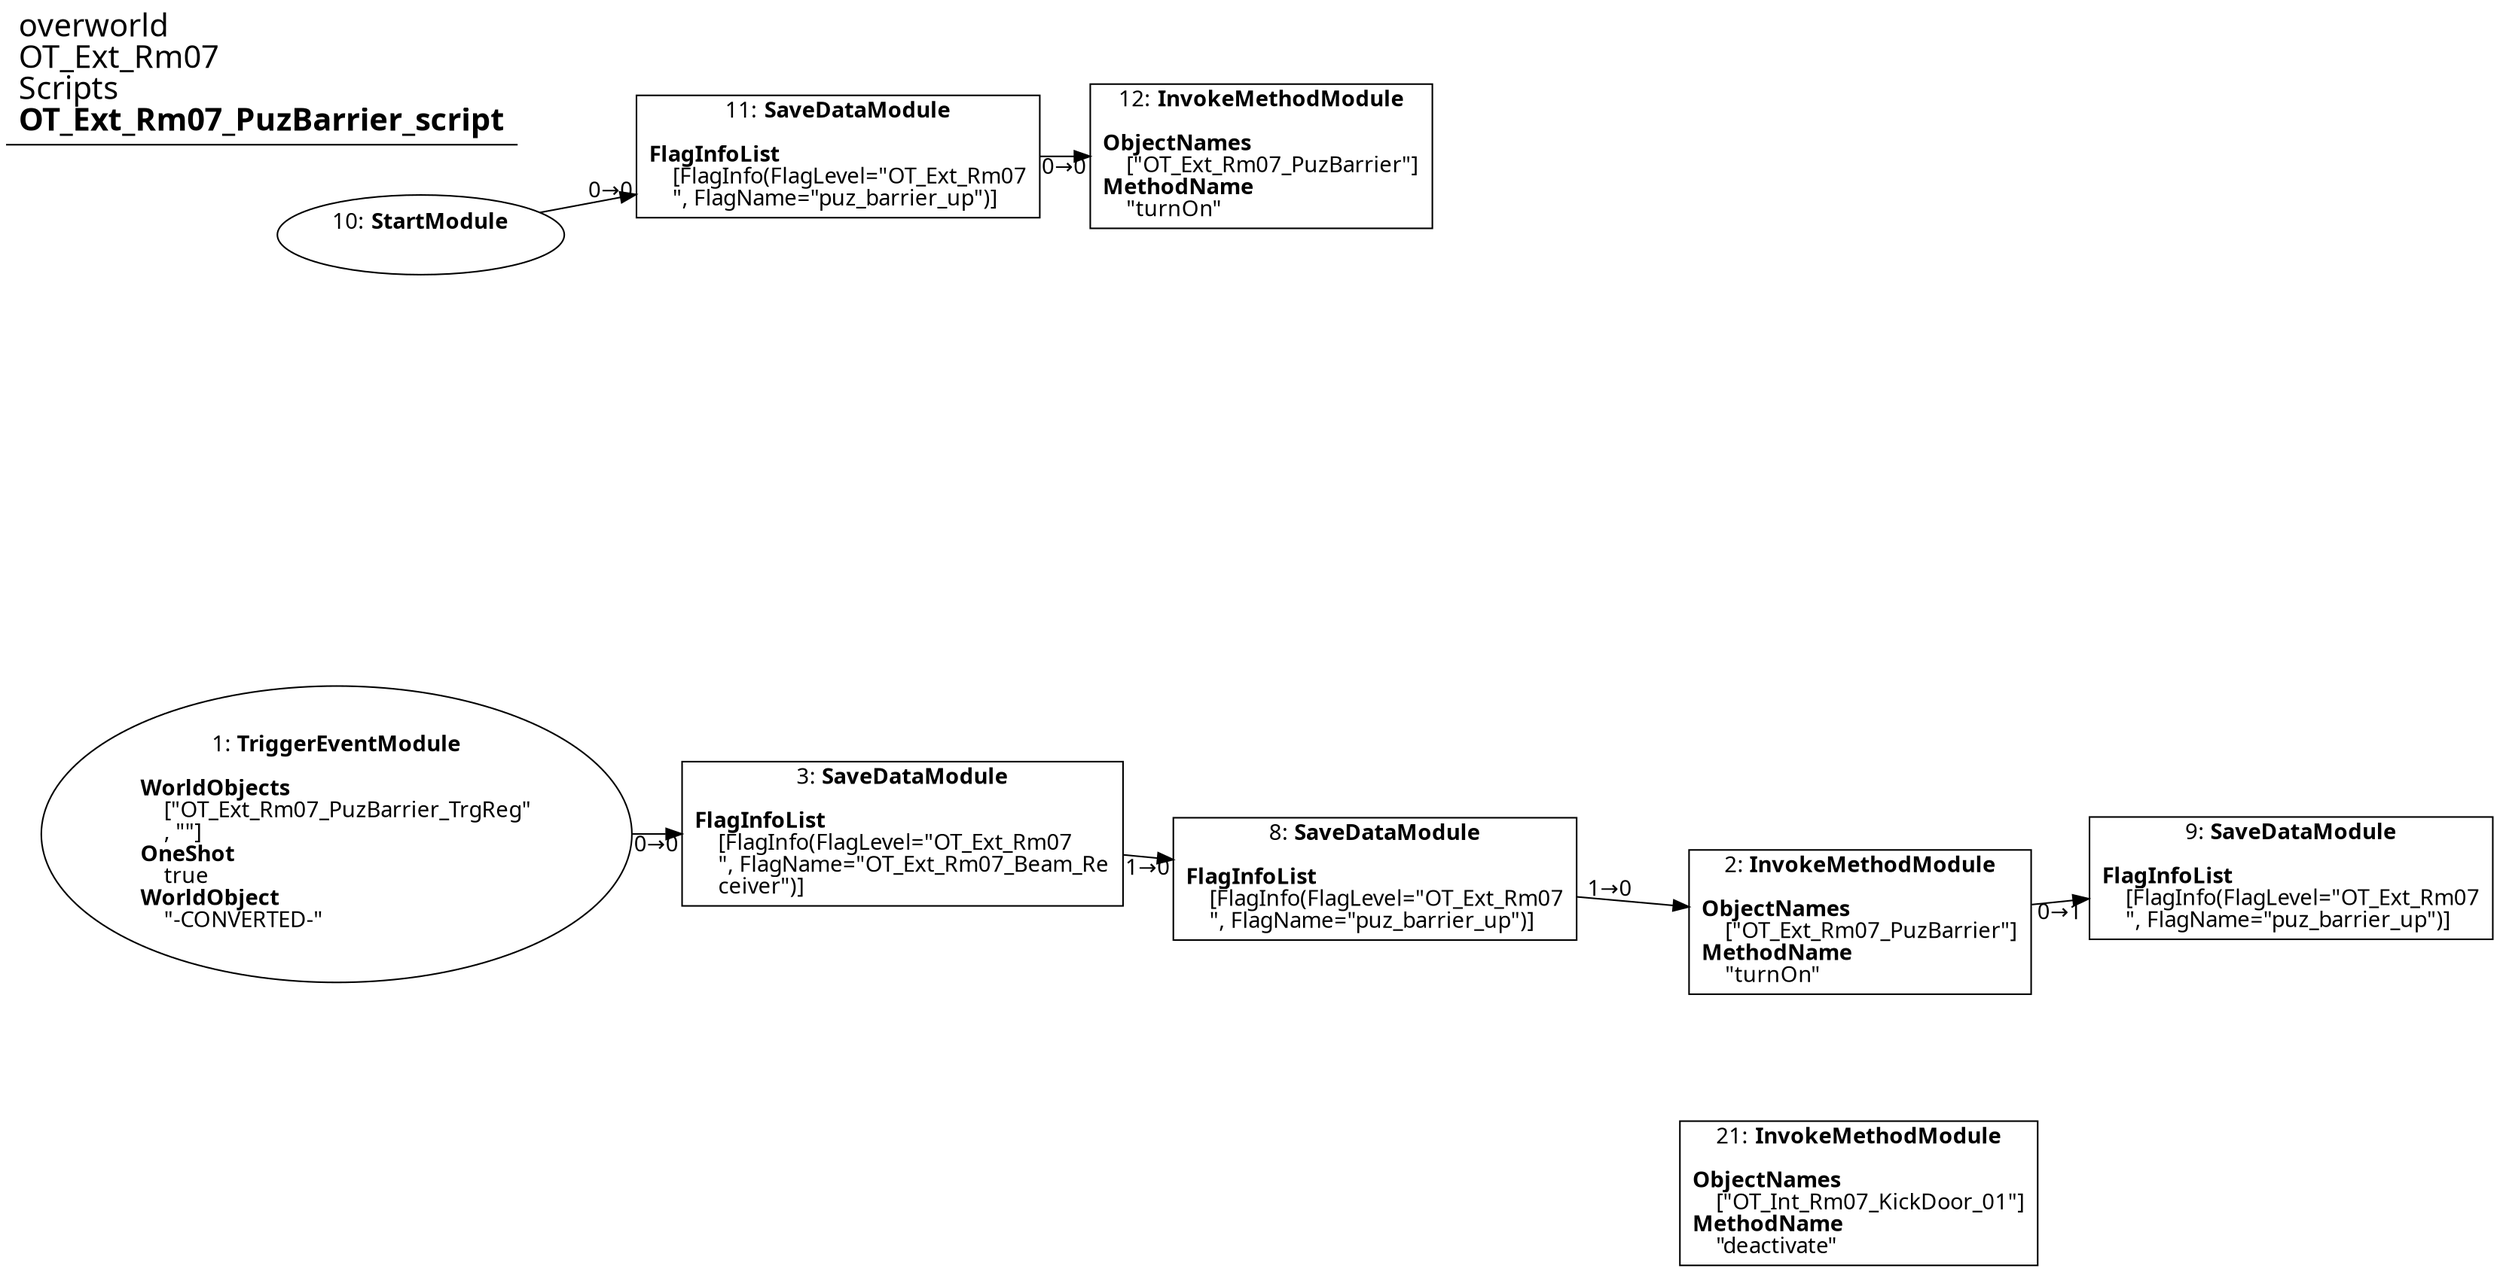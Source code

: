 digraph {
    layout = fdp;
    overlap = prism;
    sep = "+16";
    splines = spline;

    node [ shape = box ];

    graph [ fontname = "Segoe UI" ];
    node [ fontname = "Segoe UI" ];
    edge [ fontname = "Segoe UI" ];

    1 [ label = <1: <b>TriggerEventModule</b><br/><br/><b>WorldObjects</b><br align="left"/>    [&quot;OT_Ext_Rm07_PuzBarrier_TrgReg&quot;<br align="left"/>    , &quot;&quot;]<br align="left"/><b>OneShot</b><br align="left"/>    true<br align="left"/><b>WorldObject</b><br align="left"/>    &quot;-CONVERTED-&quot;<br align="left"/>> ];
    1 [ shape = oval ]
    1 [ pos = "0.102000006,-0.179!" ];
    1 -> 3 [ label = "0→0" ];

    2 [ label = <2: <b>InvokeMethodModule</b><br/><br/><b>ObjectNames</b><br align="left"/>    [&quot;OT_Ext_Rm07_PuzBarrier&quot;]<br align="left"/><b>MethodName</b><br align="left"/>    &quot;turnOn&quot;<br align="left"/>> ];
    2 [ pos = "0.89000005,-0.22500001!" ];
    2 -> 9 [ label = "0→1" ];

    3 [ label = <3: <b>SaveDataModule</b><br/><br/><b>FlagInfoList</b><br align="left"/>    [FlagInfo(FlagLevel=&quot;OT_Ext_Rm07<br align="left"/>    &quot;, FlagName=&quot;OT_Ext_Rm07_Beam_Re<br align="left"/>    ceiver&quot;)]<br align="left"/>> ];
    3 [ pos = "0.39100003,-0.179!" ];
    3 -> 8 [ label = "1→0" ];

    8 [ label = <8: <b>SaveDataModule</b><br/><br/><b>FlagInfoList</b><br align="left"/>    [FlagInfo(FlagLevel=&quot;OT_Ext_Rm07<br align="left"/>    &quot;, FlagName=&quot;puz_barrier_up&quot;)]<br align="left"/>> ];
    8 [ pos = "0.63000005,-0.202!" ];
    8 -> 2 [ label = "1→0" ];

    9 [ label = <9: <b>SaveDataModule</b><br/><br/><b>FlagInfoList</b><br align="left"/>    [FlagInfo(FlagLevel=&quot;OT_Ext_Rm07<br align="left"/>    &quot;, FlagName=&quot;puz_barrier_up&quot;)]<br align="left"/>> ];
    9 [ pos = "1.116,-0.202!" ];

    10 [ label = <10: <b>StartModule</b><br/><br/>> ];
    10 [ shape = oval ]
    10 [ pos = "0.097,0.17600001!" ];
    10 -> 11 [ label = "0→0" ];

    11 [ label = <11: <b>SaveDataModule</b><br/><br/><b>FlagInfoList</b><br align="left"/>    [FlagInfo(FlagLevel=&quot;OT_Ext_Rm07<br align="left"/>    &quot;, FlagName=&quot;puz_barrier_up&quot;)]<br align="left"/>> ];
    11 [ pos = "0.31,0.17600001!" ];
    11 -> 12 [ label = "0→0" ];

    12 [ label = <12: <b>InvokeMethodModule</b><br/><br/><b>ObjectNames</b><br align="left"/>    [&quot;OT_Ext_Rm07_PuzBarrier&quot;]<br align="left"/><b>MethodName</b><br align="left"/>    &quot;turnOn&quot;<br align="left"/>> ];
    12 [ pos = "0.551,0.17600001!" ];

    21 [ label = <21: <b>InvokeMethodModule</b><br/><br/><b>ObjectNames</b><br align="left"/>    [&quot;OT_Int_Rm07_KickDoor_01&quot;]<br align="left"/><b>MethodName</b><br align="left"/>    &quot;deactivate&quot;<br align="left"/>> ];
    21 [ pos = "0.89000005,-0.367!" ];

    title [ pos = "0.096,0.177!" ];
    title [ shape = underline ];
    title [ label = <<font point-size="20">overworld<br align="left"/>OT_Ext_Rm07<br align="left"/>Scripts<br align="left"/><b>OT_Ext_Rm07_PuzBarrier_script</b><br align="left"/></font>> ];
}
